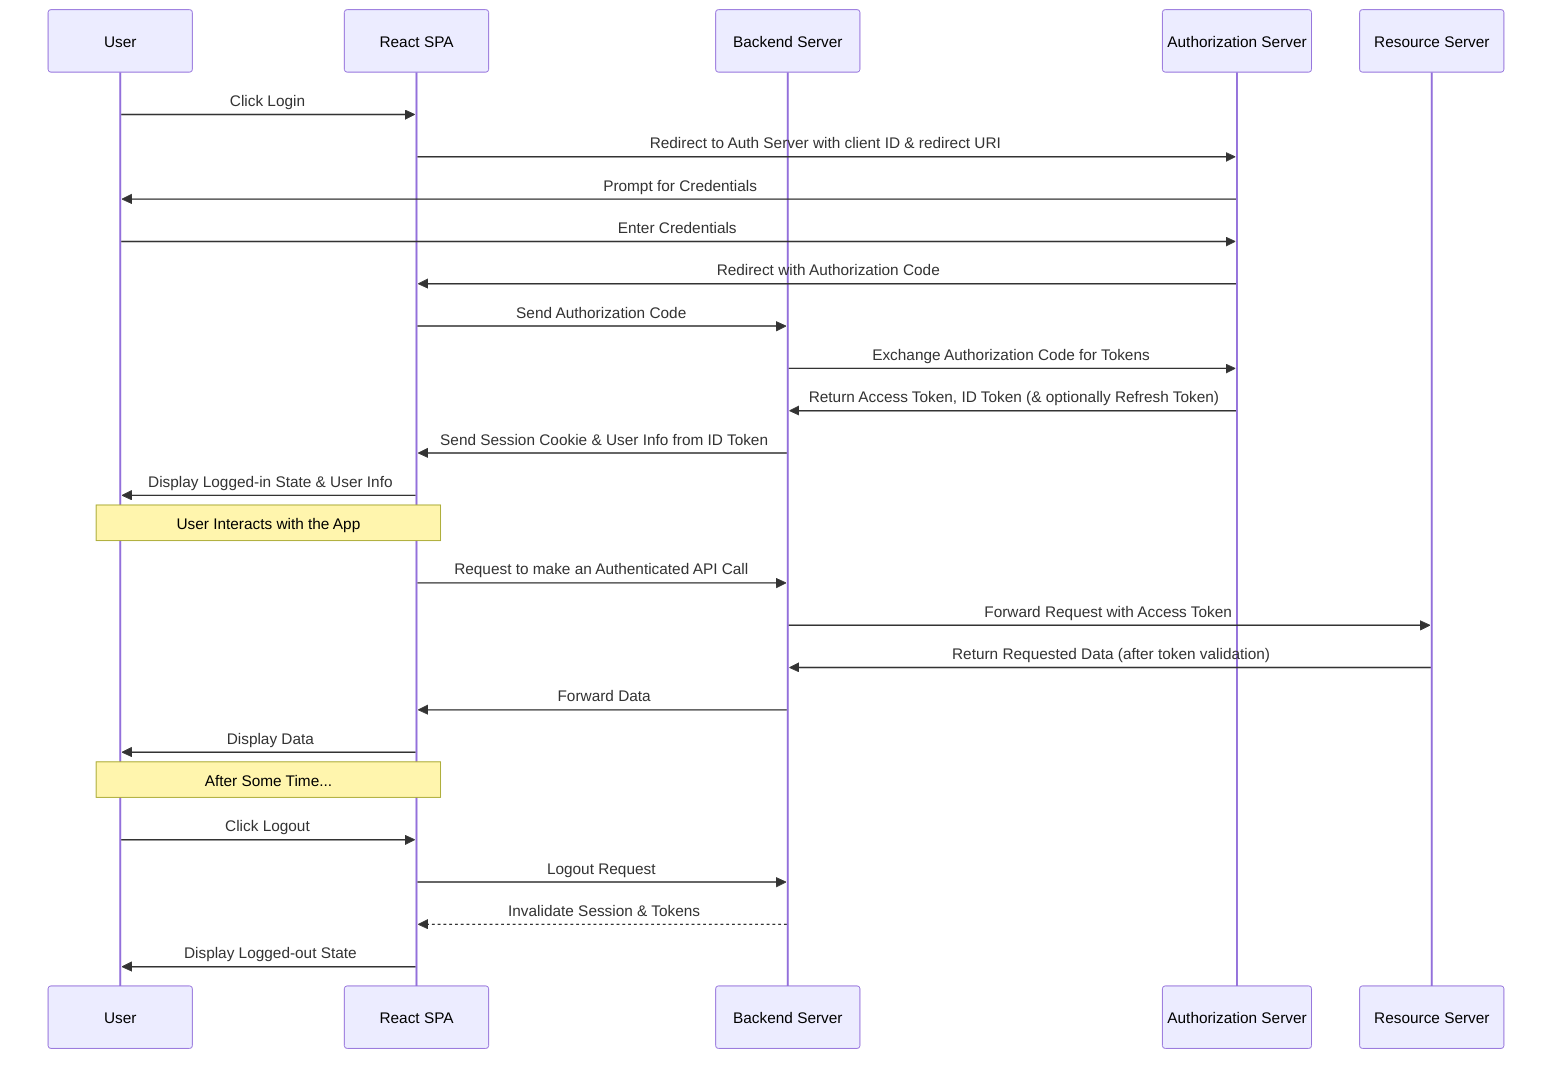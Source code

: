 ﻿sequenceDiagram
    participant User as User
    participant ReactApp as React SPA
    participant Backend as Backend Server
    participant AuthServer as Authorization Server
    participant ResourceServer as Resource Server

    User->>ReactApp: Click Login
    ReactApp->>AuthServer: Redirect to Auth Server with client ID & redirect URI
    AuthServer->>User: Prompt for Credentials
    User->>AuthServer: Enter Credentials
    AuthServer->>ReactApp: Redirect with Authorization Code
    ReactApp->>Backend: Send Authorization Code
    Backend->>AuthServer: Exchange Authorization Code for Tokens
    AuthServer->>Backend: Return Access Token, ID Token (& optionally Refresh Token)
    Backend->>ReactApp: Send Session Cookie & User Info from ID Token
    ReactApp->>User: Display Logged-in State & User Info

    Note over User,ReactApp: User Interacts with the App

    ReactApp->>Backend: Request to make an Authenticated API Call
    Backend->>ResourceServer: Forward Request with Access Token
    ResourceServer->>Backend: Return Requested Data (after token validation)
    Backend->>ReactApp: Forward Data
    ReactApp->>User: Display Data

    Note over User,ReactApp: After Some Time...

    User->>ReactApp: Click Logout
    ReactApp->>Backend: Logout Request
    Backend-->>ReactApp: Invalidate Session & Tokens
    ReactApp->>User: Display Logged-out State